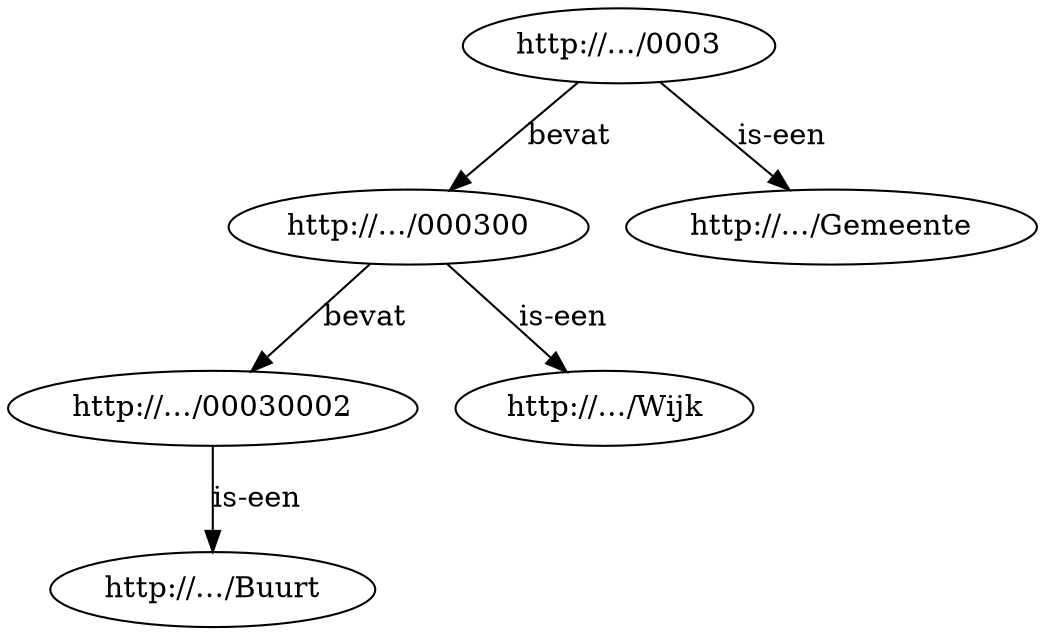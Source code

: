digraph buurtcode {
  iBuurt [label="http://…/00030002"];
  iGemeente [label="http://…/0003"];
  iWijk [label="http://…/000300"];
  cBuurt [label="http://…/Buurt"];
  cGemeente [label="http://…/Gemeente"];
  cWijk [label="http://…/Wijk"];

  iBuurt -> cBuurt [label="is-een"];
  iGemeente -> iWijk [label="bevat"];
  iGemeente -> cGemeente [label="is-een"];
  iWijk -> iBuurt [label="bevat"];
  iWijk -> cWijk [label="is-een"];
}
